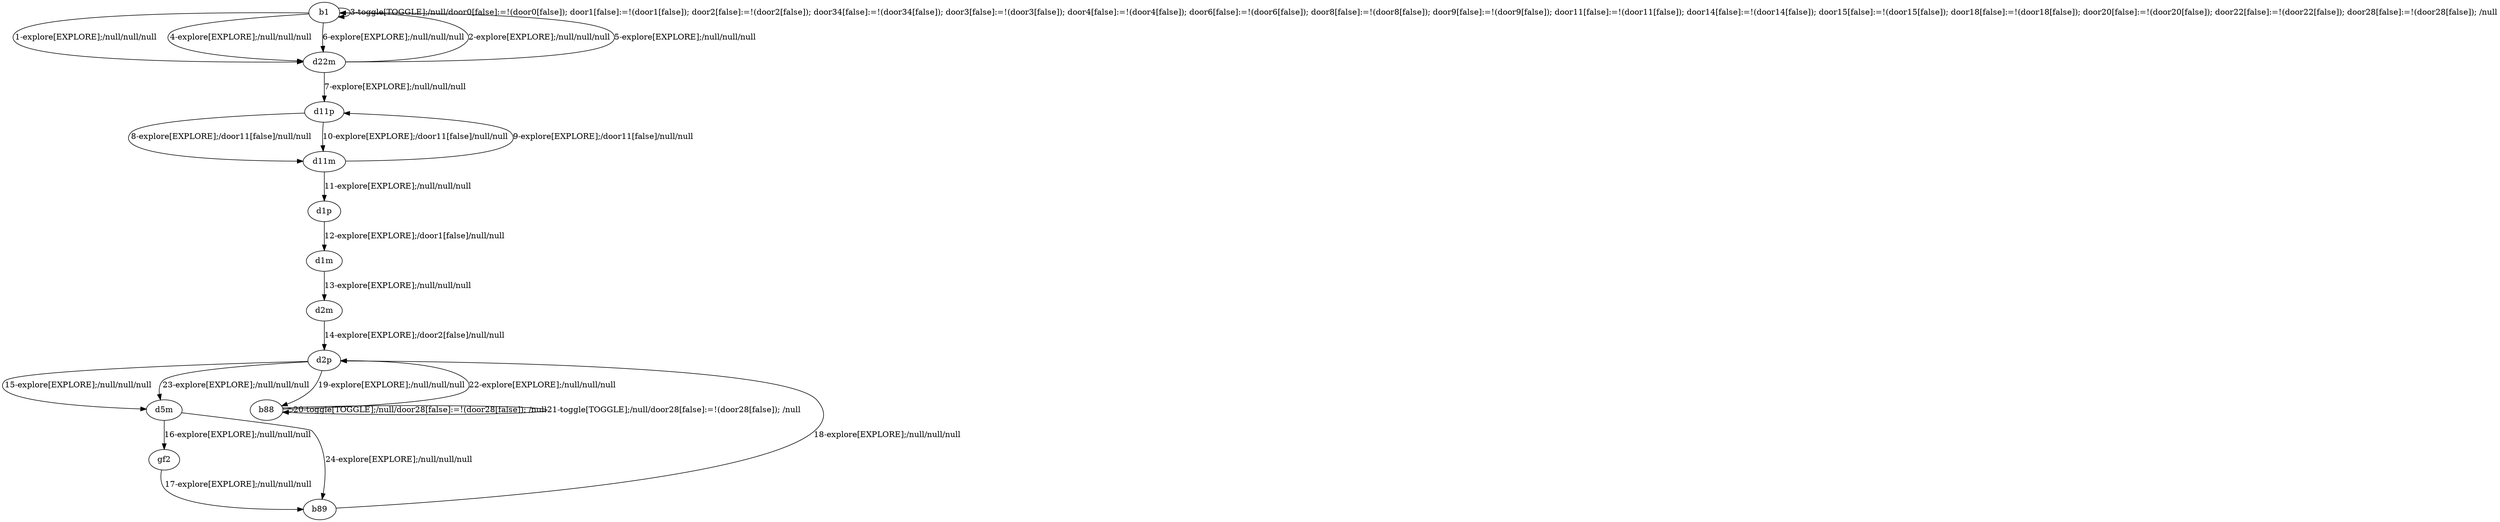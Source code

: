 # Total number of goals covered by this test: 1
# d5m --> b89

digraph g {
"b1" -> "d22m" [label = "1-explore[EXPLORE];/null/null/null"];
"d22m" -> "b1" [label = "2-explore[EXPLORE];/null/null/null"];
"b1" -> "b1" [label = "3-toggle[TOGGLE];/null/door0[false]:=!(door0[false]); door1[false]:=!(door1[false]); door2[false]:=!(door2[false]); door34[false]:=!(door34[false]); door3[false]:=!(door3[false]); door4[false]:=!(door4[false]); door6[false]:=!(door6[false]); door8[false]:=!(door8[false]); door9[false]:=!(door9[false]); door11[false]:=!(door11[false]); door14[false]:=!(door14[false]); door15[false]:=!(door15[false]); door18[false]:=!(door18[false]); door20[false]:=!(door20[false]); door22[false]:=!(door22[false]); door28[false]:=!(door28[false]); /null"];
"b1" -> "d22m" [label = "4-explore[EXPLORE];/null/null/null"];
"d22m" -> "b1" [label = "5-explore[EXPLORE];/null/null/null"];
"b1" -> "d22m" [label = "6-explore[EXPLORE];/null/null/null"];
"d22m" -> "d11p" [label = "7-explore[EXPLORE];/null/null/null"];
"d11p" -> "d11m" [label = "8-explore[EXPLORE];/door11[false]/null/null"];
"d11m" -> "d11p" [label = "9-explore[EXPLORE];/door11[false]/null/null"];
"d11p" -> "d11m" [label = "10-explore[EXPLORE];/door11[false]/null/null"];
"d11m" -> "d1p" [label = "11-explore[EXPLORE];/null/null/null"];
"d1p" -> "d1m" [label = "12-explore[EXPLORE];/door1[false]/null/null"];
"d1m" -> "d2m" [label = "13-explore[EXPLORE];/null/null/null"];
"d2m" -> "d2p" [label = "14-explore[EXPLORE];/door2[false]/null/null"];
"d2p" -> "d5m" [label = "15-explore[EXPLORE];/null/null/null"];
"d5m" -> "gf2" [label = "16-explore[EXPLORE];/null/null/null"];
"gf2" -> "b89" [label = "17-explore[EXPLORE];/null/null/null"];
"b89" -> "d2p" [label = "18-explore[EXPLORE];/null/null/null"];
"d2p" -> "b88" [label = "19-explore[EXPLORE];/null/null/null"];
"b88" -> "b88" [label = "20-toggle[TOGGLE];/null/door28[false]:=!(door28[false]); /null"];
"b88" -> "b88" [label = "21-toggle[TOGGLE];/null/door28[false]:=!(door28[false]); /null"];
"b88" -> "d2p" [label = "22-explore[EXPLORE];/null/null/null"];
"d2p" -> "d5m" [label = "23-explore[EXPLORE];/null/null/null"];
"d5m" -> "b89" [label = "24-explore[EXPLORE];/null/null/null"];
}